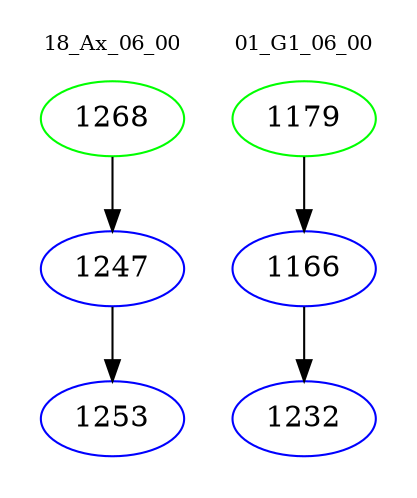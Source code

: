 digraph{
subgraph cluster_0 {
color = white
label = "18_Ax_06_00";
fontsize=10;
T0_1268 [label="1268", color="green"]
T0_1268 -> T0_1247 [color="black"]
T0_1247 [label="1247", color="blue"]
T0_1247 -> T0_1253 [color="black"]
T0_1253 [label="1253", color="blue"]
}
subgraph cluster_1 {
color = white
label = "01_G1_06_00";
fontsize=10;
T1_1179 [label="1179", color="green"]
T1_1179 -> T1_1166 [color="black"]
T1_1166 [label="1166", color="blue"]
T1_1166 -> T1_1232 [color="black"]
T1_1232 [label="1232", color="blue"]
}
}
